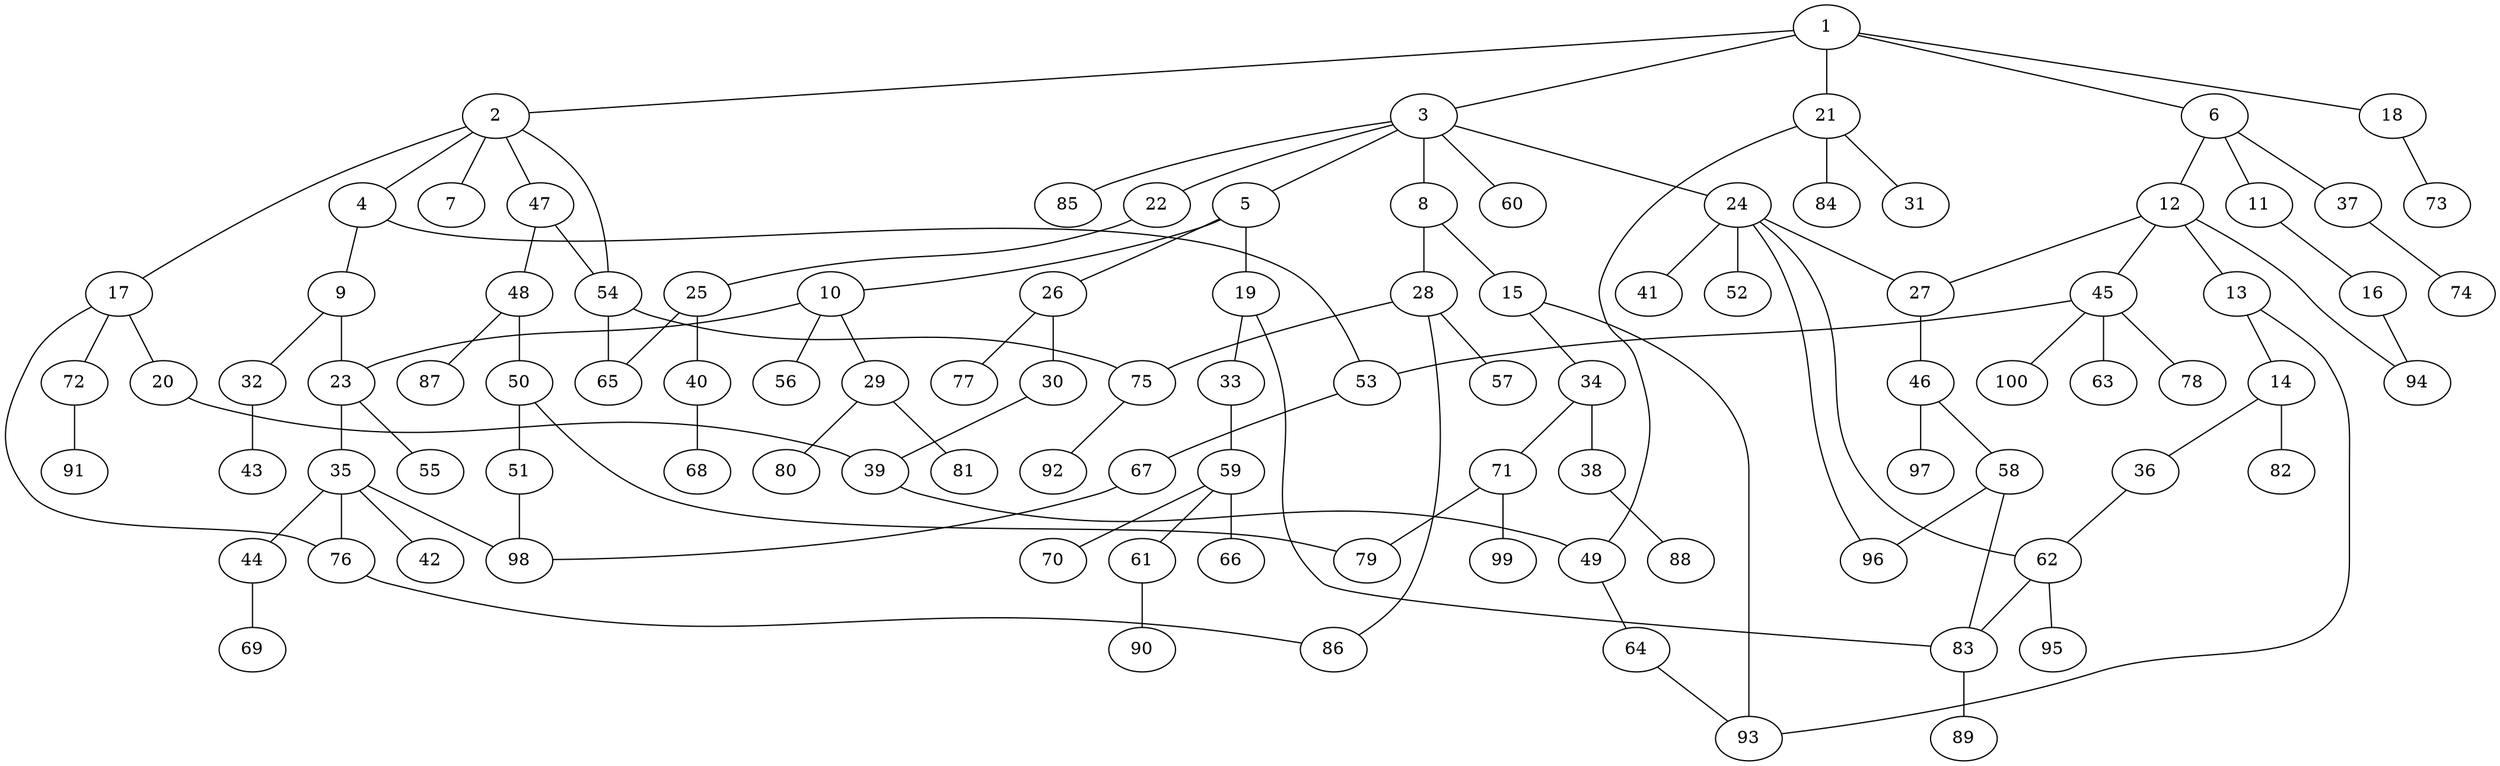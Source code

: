 graph graphname {1--2
1--3
1--6
1--18
1--21
2--4
2--7
2--17
2--47
2--54
3--5
3--8
3--22
3--24
3--60
3--85
4--9
4--53
5--10
5--19
5--26
6--11
6--12
6--37
8--15
8--28
9--23
9--32
10--23
10--29
10--56
11--16
12--13
12--27
12--45
12--94
13--14
13--93
14--36
14--82
15--34
15--93
16--94
17--20
17--72
17--76
18--73
19--33
19--83
20--39
21--31
21--49
21--84
22--25
23--35
23--55
24--27
24--41
24--52
24--62
24--96
25--40
25--65
26--30
26--77
27--46
28--57
28--75
28--86
29--80
29--81
30--39
32--43
33--59
34--38
34--71
35--42
35--44
35--76
35--98
36--62
37--74
38--88
39--49
40--68
44--69
45--53
45--63
45--78
45--100
46--58
46--97
47--48
47--54
48--50
48--87
49--64
50--51
50--79
51--98
53--67
54--65
54--75
58--83
58--96
59--61
59--66
59--70
61--90
62--83
62--95
64--93
67--98
71--79
71--99
72--91
75--92
76--86
83--89
}